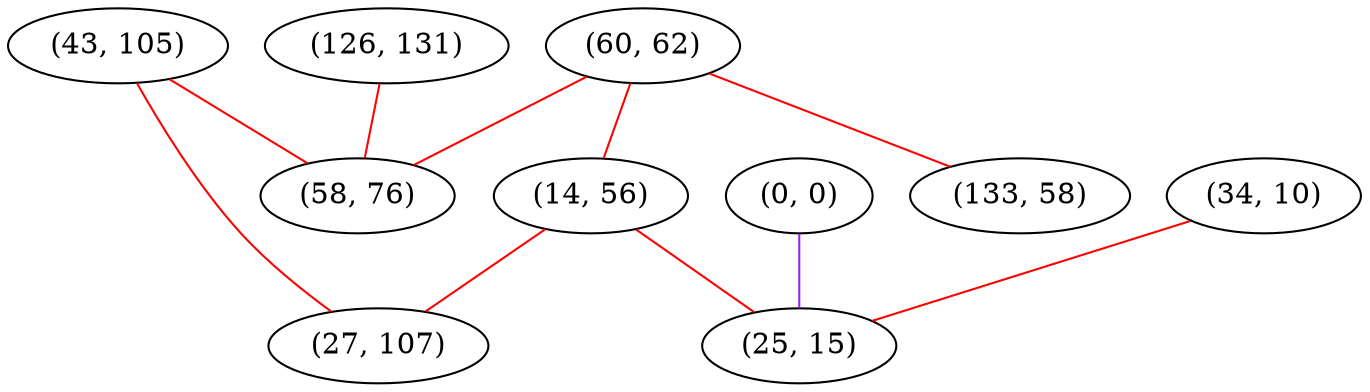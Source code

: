graph "" {
"(0, 0)";
"(60, 62)";
"(126, 131)";
"(43, 105)";
"(14, 56)";
"(34, 10)";
"(133, 58)";
"(27, 107)";
"(25, 15)";
"(58, 76)";
"(0, 0)" -- "(25, 15)"  [color=purple, key=0, weight=4];
"(60, 62)" -- "(133, 58)"  [color=red, key=0, weight=1];
"(60, 62)" -- "(14, 56)"  [color=red, key=0, weight=1];
"(60, 62)" -- "(58, 76)"  [color=red, key=0, weight=1];
"(126, 131)" -- "(58, 76)"  [color=red, key=0, weight=1];
"(43, 105)" -- "(27, 107)"  [color=red, key=0, weight=1];
"(43, 105)" -- "(58, 76)"  [color=red, key=0, weight=1];
"(14, 56)" -- "(27, 107)"  [color=red, key=0, weight=1];
"(14, 56)" -- "(25, 15)"  [color=red, key=0, weight=1];
"(34, 10)" -- "(25, 15)"  [color=red, key=0, weight=1];
}
